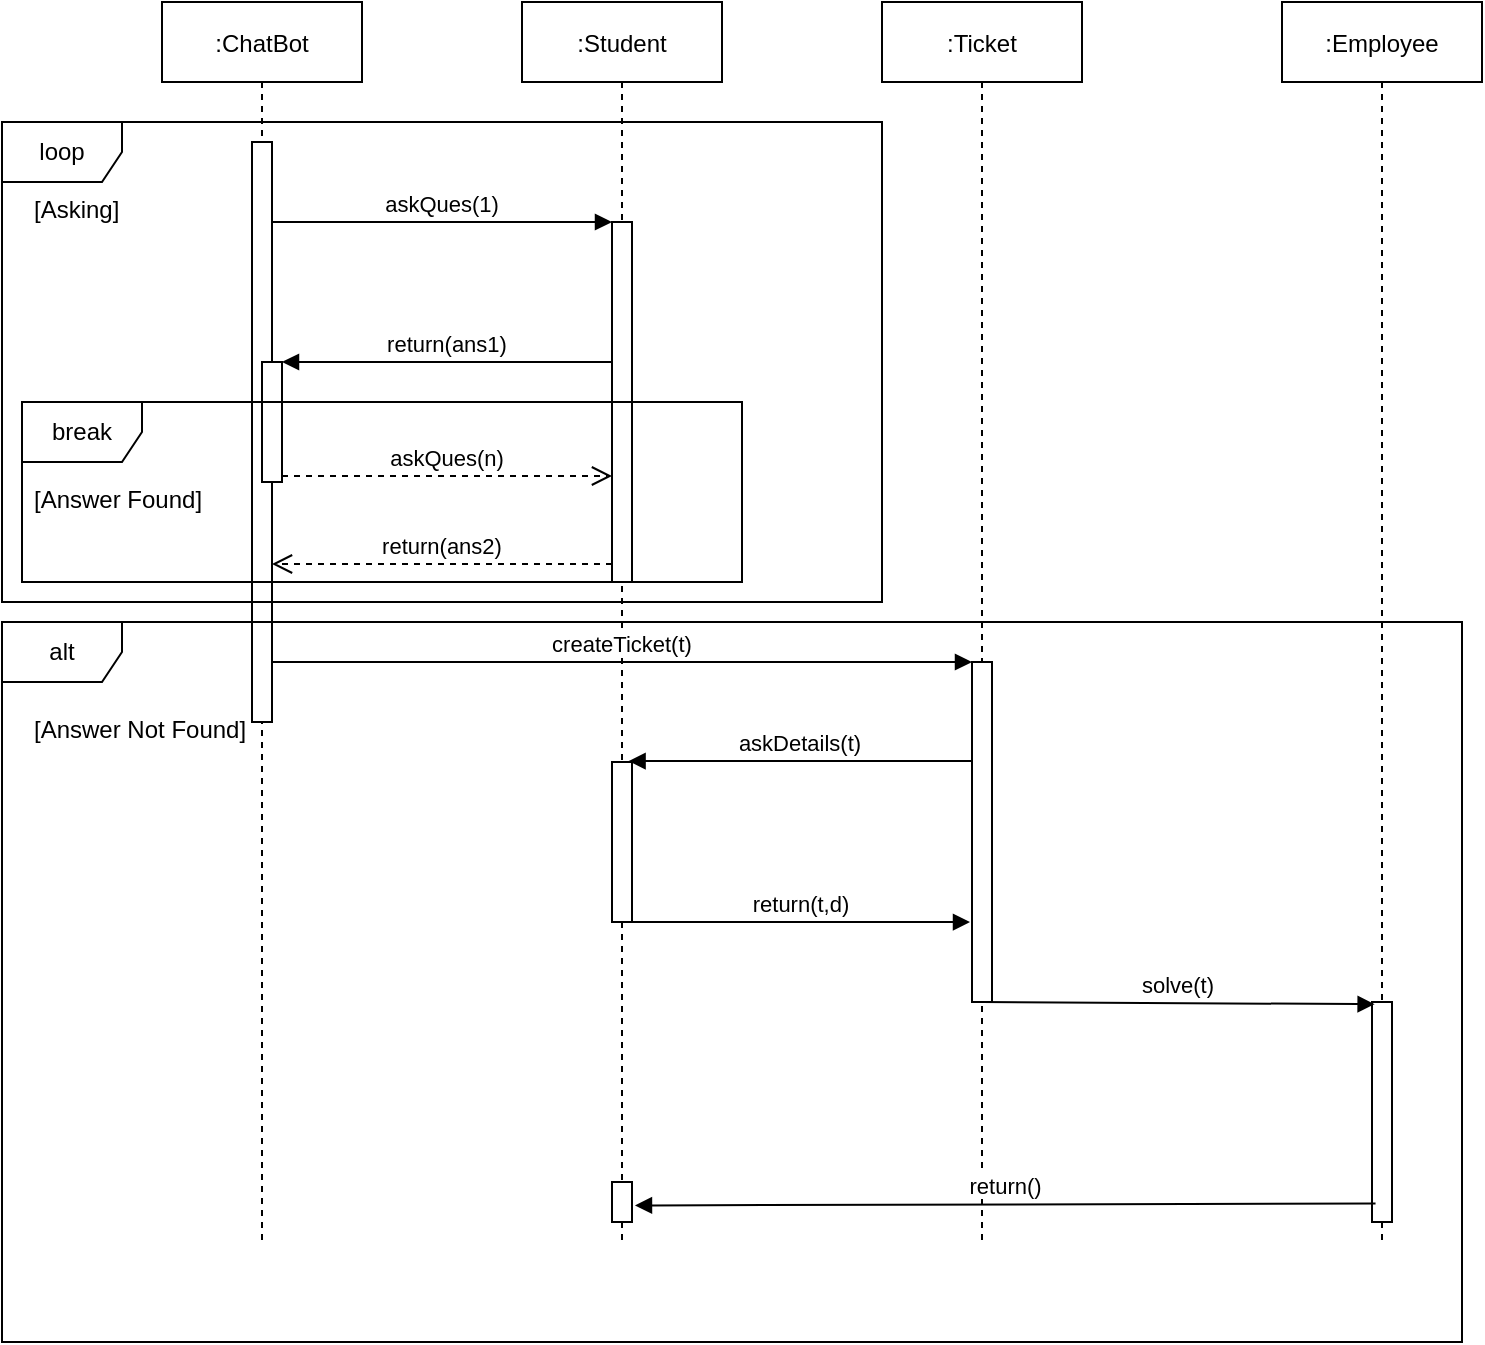 <mxfile version="13.9.9" type="device"><diagram id="kgpKYQtTHZ0yAKxKKP6v" name="Page-1"><mxGraphModel dx="1278" dy="616" grid="1" gridSize="10" guides="1" tooltips="1" connect="1" arrows="1" fold="1" page="1" pageScale="1" pageWidth="850" pageHeight="1100" math="0" shadow="0"><root><mxCell id="0"/><mxCell id="1" parent="0"/><mxCell id="3nuBFxr9cyL0pnOWT2aG-1" value=":ChatBot" style="shape=umlLifeline;perimeter=lifelinePerimeter;container=1;collapsible=0;recursiveResize=0;rounded=0;shadow=0;strokeWidth=1;" parent="1" vertex="1"><mxGeometry x="120" y="80" width="100" height="620" as="geometry"/></mxCell><mxCell id="3nuBFxr9cyL0pnOWT2aG-2" value="" style="points=[];perimeter=orthogonalPerimeter;rounded=0;shadow=0;strokeWidth=1;" parent="3nuBFxr9cyL0pnOWT2aG-1" vertex="1"><mxGeometry x="45" y="70" width="10" height="290" as="geometry"/></mxCell><mxCell id="3nuBFxr9cyL0pnOWT2aG-4" value="" style="points=[];perimeter=orthogonalPerimeter;rounded=0;shadow=0;strokeWidth=1;" parent="3nuBFxr9cyL0pnOWT2aG-1" vertex="1"><mxGeometry x="50" y="180" width="10" height="60" as="geometry"/></mxCell><mxCell id="3nuBFxr9cyL0pnOWT2aG-5" value=":Student" style="shape=umlLifeline;perimeter=lifelinePerimeter;container=1;collapsible=0;recursiveResize=0;rounded=0;shadow=0;strokeWidth=1;" parent="1" vertex="1"><mxGeometry x="300" y="80" width="100" height="620" as="geometry"/></mxCell><mxCell id="3nuBFxr9cyL0pnOWT2aG-6" value="" style="points=[];perimeter=orthogonalPerimeter;rounded=0;shadow=0;strokeWidth=1;" parent="3nuBFxr9cyL0pnOWT2aG-5" vertex="1"><mxGeometry x="45" y="110" width="10" height="180" as="geometry"/></mxCell><mxCell id="x6j3HM8RGccLzRvH-i8G-10" value="" style="points=[];perimeter=orthogonalPerimeter;rounded=0;shadow=0;strokeWidth=1;" parent="3nuBFxr9cyL0pnOWT2aG-5" vertex="1"><mxGeometry x="45" y="380" width="10" height="80" as="geometry"/></mxCell><mxCell id="x6j3HM8RGccLzRvH-i8G-13" value="" style="points=[];perimeter=orthogonalPerimeter;rounded=0;shadow=0;strokeWidth=1;" parent="3nuBFxr9cyL0pnOWT2aG-5" vertex="1"><mxGeometry x="45" y="590" width="10" height="20" as="geometry"/></mxCell><mxCell id="3nuBFxr9cyL0pnOWT2aG-7" value="return(ans2)" style="verticalAlign=bottom;endArrow=open;dashed=1;endSize=8;exitX=0;exitY=0.95;shadow=0;strokeWidth=1;" parent="1" source="3nuBFxr9cyL0pnOWT2aG-6" target="3nuBFxr9cyL0pnOWT2aG-2" edge="1"><mxGeometry relative="1" as="geometry"><mxPoint x="275" y="236" as="targetPoint"/></mxGeometry></mxCell><mxCell id="3nuBFxr9cyL0pnOWT2aG-8" value="askQues(1)" style="verticalAlign=bottom;endArrow=block;entryX=0;entryY=0;shadow=0;strokeWidth=1;" parent="1" source="3nuBFxr9cyL0pnOWT2aG-2" target="3nuBFxr9cyL0pnOWT2aG-6" edge="1"><mxGeometry relative="1" as="geometry"><mxPoint x="275" y="160" as="sourcePoint"/></mxGeometry></mxCell><mxCell id="3nuBFxr9cyL0pnOWT2aG-9" value="return(ans1)" style="verticalAlign=bottom;endArrow=block;entryX=1;entryY=0;shadow=0;strokeWidth=1;" parent="1" source="3nuBFxr9cyL0pnOWT2aG-6" target="3nuBFxr9cyL0pnOWT2aG-4" edge="1"><mxGeometry relative="1" as="geometry"><mxPoint x="240" y="200" as="sourcePoint"/></mxGeometry></mxCell><mxCell id="3nuBFxr9cyL0pnOWT2aG-10" value="askQues(n)" style="verticalAlign=bottom;endArrow=open;dashed=1;endSize=8;exitX=1;exitY=0.95;shadow=0;strokeWidth=1;" parent="1" source="3nuBFxr9cyL0pnOWT2aG-4" target="3nuBFxr9cyL0pnOWT2aG-6" edge="1"><mxGeometry relative="1" as="geometry"><mxPoint x="240" y="257" as="targetPoint"/></mxGeometry></mxCell><mxCell id="x6j3HM8RGccLzRvH-i8G-1" value=":Ticket" style="shape=umlLifeline;perimeter=lifelinePerimeter;container=1;collapsible=0;recursiveResize=0;rounded=0;shadow=0;strokeWidth=1;" parent="1" vertex="1"><mxGeometry x="480" y="80" width="100" height="620" as="geometry"/></mxCell><mxCell id="x6j3HM8RGccLzRvH-i8G-2" value="" style="points=[];perimeter=orthogonalPerimeter;rounded=0;shadow=0;strokeWidth=1;" parent="x6j3HM8RGccLzRvH-i8G-1" vertex="1"><mxGeometry x="45" y="330" width="10" height="170" as="geometry"/></mxCell><mxCell id="x6j3HM8RGccLzRvH-i8G-6" value="createTicket(t)" style="verticalAlign=bottom;endArrow=block;shadow=0;strokeWidth=1;" parent="1" source="3nuBFxr9cyL0pnOWT2aG-2" target="x6j3HM8RGccLzRvH-i8G-2" edge="1"><mxGeometry relative="1" as="geometry"><mxPoint x="185" y="430.0" as="sourcePoint"/><mxPoint x="355" y="430.0" as="targetPoint"/></mxGeometry></mxCell><mxCell id="x6j3HM8RGccLzRvH-i8G-7" value=":Employee" style="shape=umlLifeline;perimeter=lifelinePerimeter;container=1;collapsible=0;recursiveResize=0;rounded=0;shadow=0;strokeWidth=1;" parent="1" vertex="1"><mxGeometry x="680" y="80" width="100" height="620" as="geometry"/></mxCell><mxCell id="x6j3HM8RGccLzRvH-i8G-8" value="" style="points=[];perimeter=orthogonalPerimeter;rounded=0;shadow=0;strokeWidth=1;" parent="x6j3HM8RGccLzRvH-i8G-7" vertex="1"><mxGeometry x="45" y="500" width="10" height="110" as="geometry"/></mxCell><mxCell id="x6j3HM8RGccLzRvH-i8G-9" value="askDetails(t)" style="verticalAlign=bottom;endArrow=block;shadow=0;strokeWidth=1;entryX=0.829;entryY=-0.006;entryDx=0;entryDy=0;entryPerimeter=0;" parent="1" source="x6j3HM8RGccLzRvH-i8G-2" target="x6j3HM8RGccLzRvH-i8G-10" edge="1"><mxGeometry relative="1" as="geometry"><mxPoint x="520" y="486" as="sourcePoint"/><mxPoint x="450" y="510" as="targetPoint"/></mxGeometry></mxCell><mxCell id="x6j3HM8RGccLzRvH-i8G-11" value="return(t,d)" style="verticalAlign=bottom;endArrow=block;shadow=0;strokeWidth=1;entryX=-0.1;entryY=0.765;entryDx=0;entryDy=0;entryPerimeter=0;" parent="1" source="x6j3HM8RGccLzRvH-i8G-10" target="x6j3HM8RGccLzRvH-i8G-2" edge="1"><mxGeometry relative="1" as="geometry"><mxPoint x="360" y="540" as="sourcePoint"/><mxPoint x="524" y="544" as="targetPoint"/></mxGeometry></mxCell><mxCell id="x6j3HM8RGccLzRvH-i8G-12" value="solve(t)" style="verticalAlign=bottom;endArrow=block;shadow=0;strokeWidth=1;entryX=0.131;entryY=0.01;entryDx=0;entryDy=0;entryPerimeter=0;" parent="1" target="x6j3HM8RGccLzRvH-i8G-8" edge="1"><mxGeometry relative="1" as="geometry"><mxPoint x="530" y="580" as="sourcePoint"/><mxPoint x="720" y="580" as="targetPoint"/></mxGeometry></mxCell><mxCell id="x6j3HM8RGccLzRvH-i8G-14" value="return()" style="verticalAlign=bottom;endArrow=block;shadow=0;strokeWidth=1;entryX=1.149;entryY=0.586;entryDx=0;entryDy=0;entryPerimeter=0;exitX=0.177;exitY=0.916;exitDx=0;exitDy=0;exitPerimeter=0;" parent="1" source="x6j3HM8RGccLzRvH-i8G-8" target="x6j3HM8RGccLzRvH-i8G-13" edge="1"><mxGeometry relative="1" as="geometry"><mxPoint x="710" y="682" as="sourcePoint"/><mxPoint x="736.31" y="590.7" as="targetPoint"/></mxGeometry></mxCell><mxCell id="6WgfMgEzGKVpZPyMYRUd-2" value="alt" style="shape=umlFrame;whiteSpace=wrap;html=1;" vertex="1" parent="1"><mxGeometry x="40" y="390" width="730" height="360" as="geometry"/></mxCell><mxCell id="6WgfMgEzGKVpZPyMYRUd-3" value="[Answer Not Found] " style="text;strokeColor=none;fillColor=none;spacingLeft=4;spacingRight=4;overflow=hidden;rotatable=0;points=[[0,0.5],[1,0.5]];portConstraint=eastwest;fontSize=12;" vertex="1" parent="1"><mxGeometry x="50" y="430" width="130" height="30" as="geometry"/></mxCell><mxCell id="6WgfMgEzGKVpZPyMYRUd-6" value="loop" style="shape=umlFrame;whiteSpace=wrap;html=1;" vertex="1" parent="1"><mxGeometry x="40" y="140" width="440" height="240" as="geometry"/></mxCell><mxCell id="6WgfMgEzGKVpZPyMYRUd-7" value="break" style="shape=umlFrame;whiteSpace=wrap;html=1;" vertex="1" parent="1"><mxGeometry x="50" y="280" width="360" height="90" as="geometry"/></mxCell><mxCell id="6WgfMgEzGKVpZPyMYRUd-8" value="[Answer Found] " style="text;strokeColor=none;fillColor=none;spacingLeft=4;spacingRight=4;overflow=hidden;rotatable=0;points=[[0,0.5],[1,0.5]];portConstraint=eastwest;fontSize=12;" vertex="1" parent="1"><mxGeometry x="50" y="315" width="130" height="30" as="geometry"/></mxCell><mxCell id="6WgfMgEzGKVpZPyMYRUd-10" value="[Asking] " style="text;strokeColor=none;fillColor=none;spacingLeft=4;spacingRight=4;overflow=hidden;rotatable=0;points=[[0,0.5],[1,0.5]];portConstraint=eastwest;fontSize=12;" vertex="1" parent="1"><mxGeometry x="50" y="170" width="130" height="30" as="geometry"/></mxCell></root></mxGraphModel></diagram></mxfile>